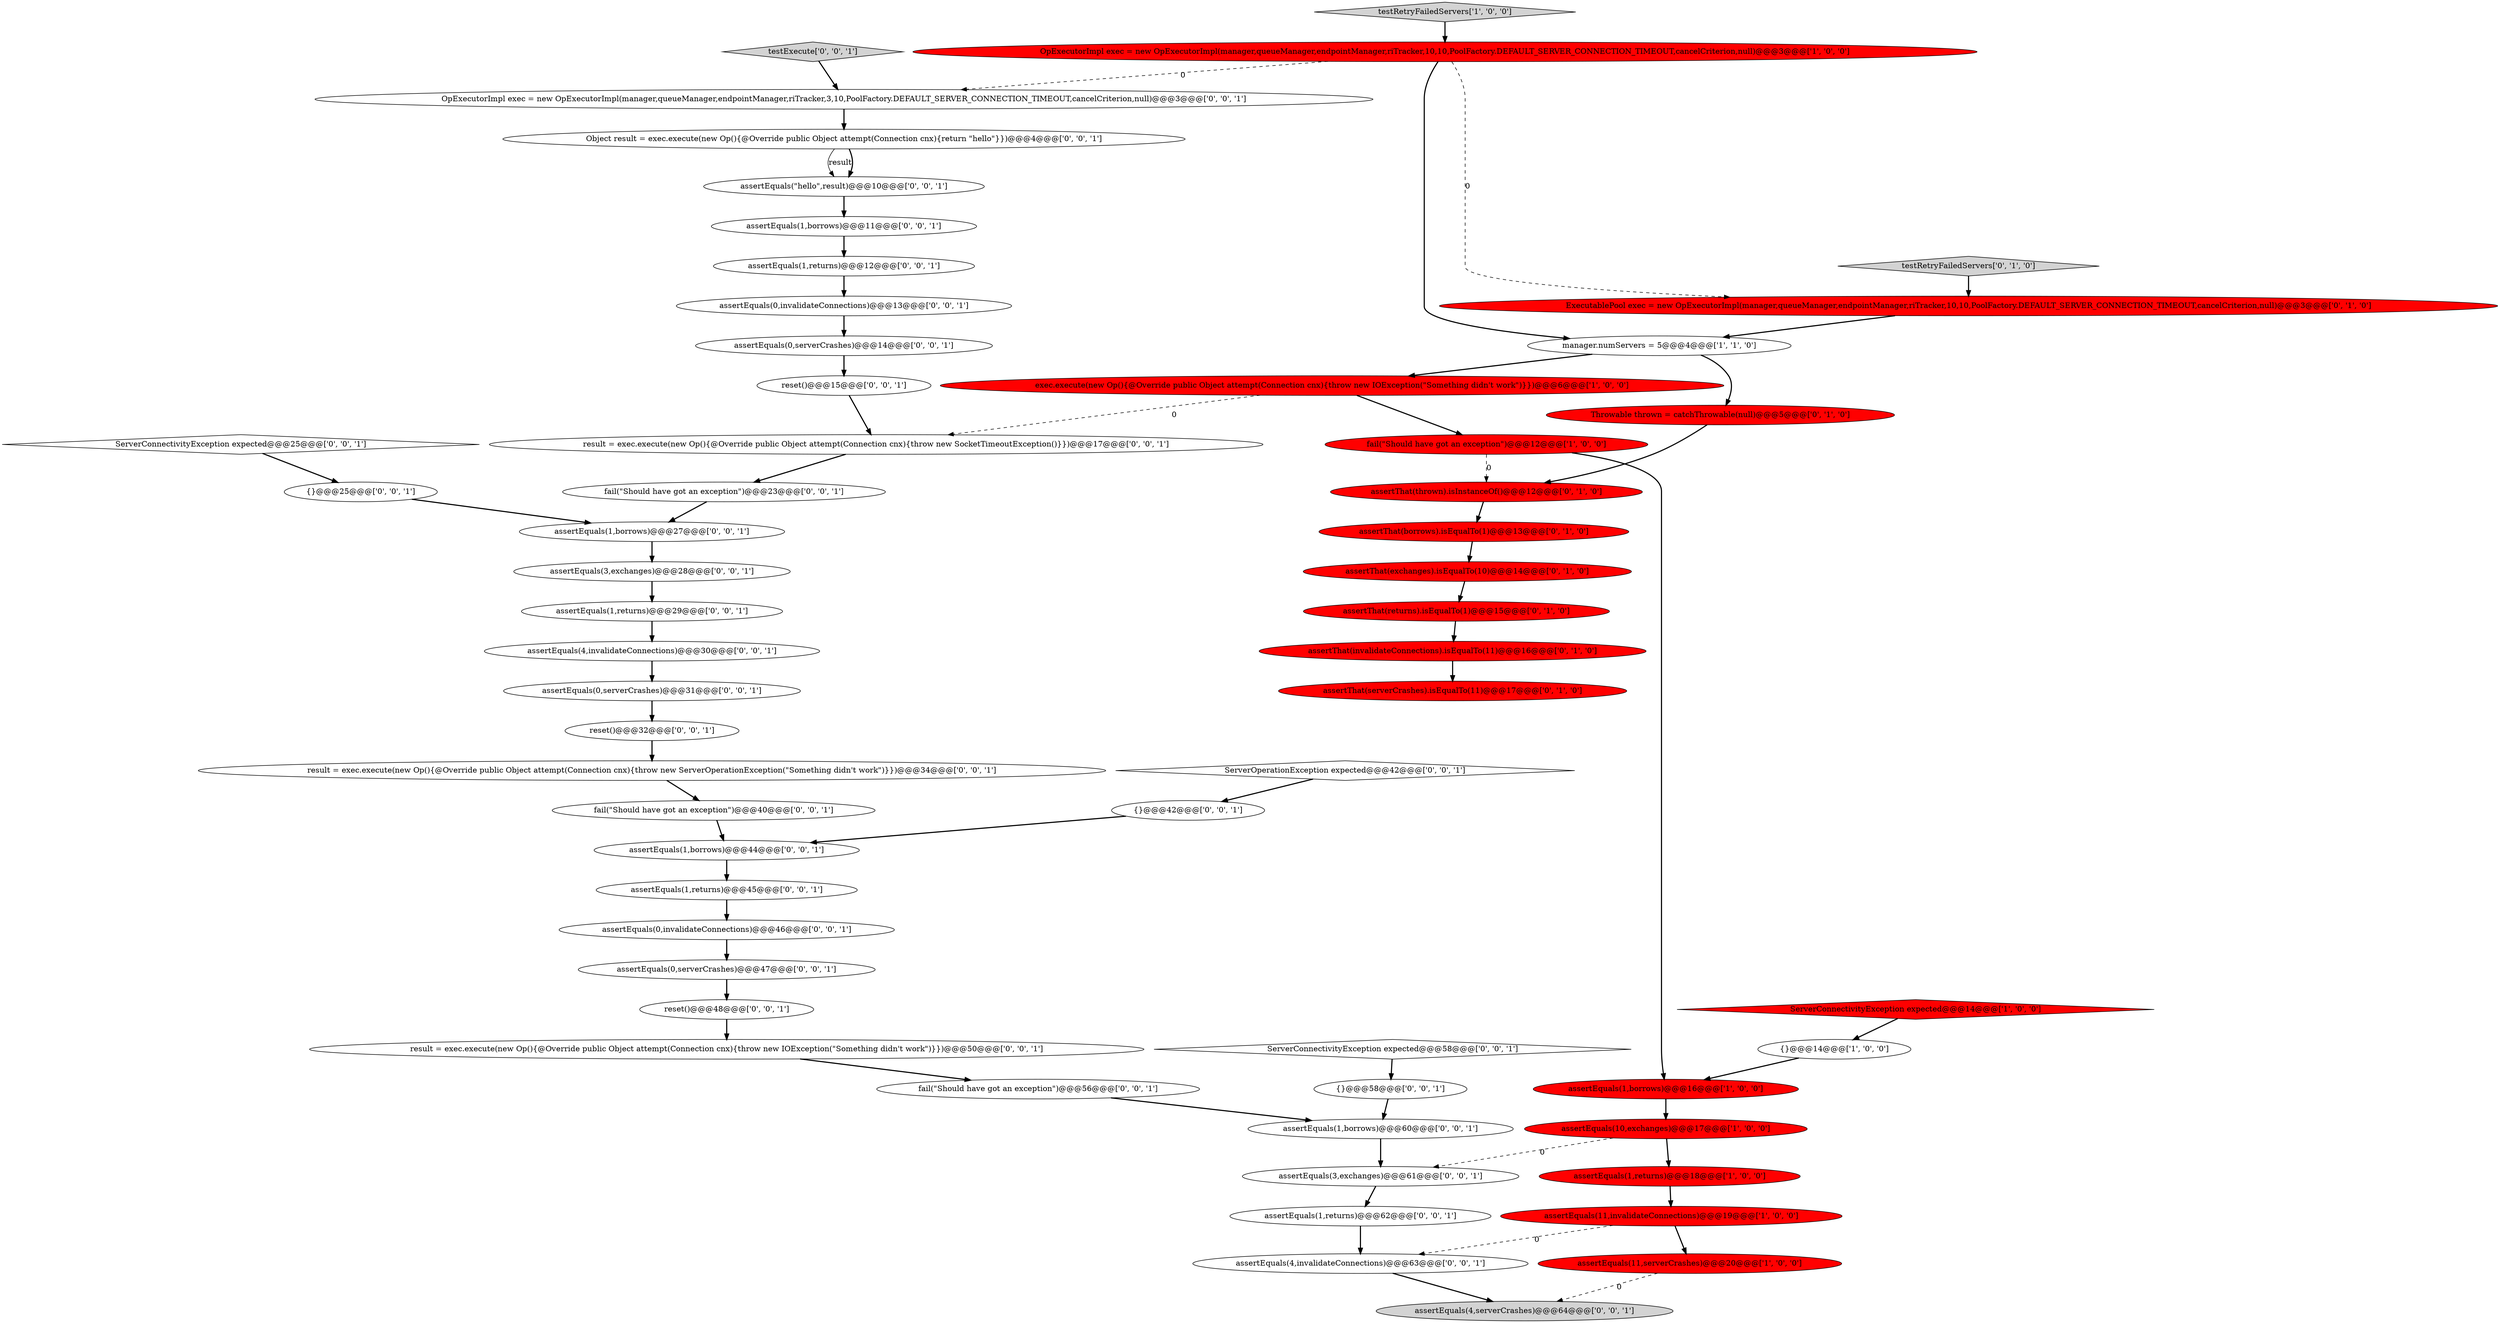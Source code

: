 digraph {
42 [style = filled, label = "{}@@@42@@@['0', '0', '1']", fillcolor = white, shape = ellipse image = "AAA0AAABBB3BBB"];
28 [style = filled, label = "result = exec.execute(new Op(){@Override public Object attempt(Connection cnx){throw new SocketTimeoutException()}})@@@17@@@['0', '0', '1']", fillcolor = white, shape = ellipse image = "AAA0AAABBB3BBB"];
36 [style = filled, label = "assertEquals(\"hello\",result)@@@10@@@['0', '0', '1']", fillcolor = white, shape = ellipse image = "AAA0AAABBB3BBB"];
53 [style = filled, label = "reset()@@@48@@@['0', '0', '1']", fillcolor = white, shape = ellipse image = "AAA0AAABBB3BBB"];
30 [style = filled, label = "reset()@@@15@@@['0', '0', '1']", fillcolor = white, shape = ellipse image = "AAA0AAABBB3BBB"];
4 [style = filled, label = "manager.numServers = 5@@@4@@@['1', '1', '0']", fillcolor = white, shape = ellipse image = "AAA0AAABBB1BBB"];
26 [style = filled, label = "assertEquals(4,invalidateConnections)@@@63@@@['0', '0', '1']", fillcolor = white, shape = ellipse image = "AAA0AAABBB3BBB"];
31 [style = filled, label = "assertEquals(1,returns)@@@45@@@['0', '0', '1']", fillcolor = white, shape = ellipse image = "AAA0AAABBB3BBB"];
57 [style = filled, label = "ServerConnectivityException expected@@@25@@@['0', '0', '1']", fillcolor = white, shape = diamond image = "AAA0AAABBB3BBB"];
17 [style = filled, label = "assertThat(thrown).isInstanceOf()@@@12@@@['0', '1', '0']", fillcolor = red, shape = ellipse image = "AAA1AAABBB2BBB"];
46 [style = filled, label = "ServerOperationException expected@@@42@@@['0', '0', '1']", fillcolor = white, shape = diamond image = "AAA0AAABBB3BBB"];
39 [style = filled, label = "assertEquals(0,serverCrashes)@@@31@@@['0', '0', '1']", fillcolor = white, shape = ellipse image = "AAA0AAABBB3BBB"];
21 [style = filled, label = "assertEquals(1,returns)@@@62@@@['0', '0', '1']", fillcolor = white, shape = ellipse image = "AAA0AAABBB3BBB"];
48 [style = filled, label = "assertEquals(0,invalidateConnections)@@@13@@@['0', '0', '1']", fillcolor = white, shape = ellipse image = "AAA0AAABBB3BBB"];
13 [style = filled, label = "ExecutablePool exec = new OpExecutorImpl(manager,queueManager,endpointManager,riTracker,10,10,PoolFactory.DEFAULT_SERVER_CONNECTION_TIMEOUT,cancelCriterion,null)@@@3@@@['0', '1', '0']", fillcolor = red, shape = ellipse image = "AAA1AAABBB2BBB"];
6 [style = filled, label = "fail(\"Should have got an exception\")@@@12@@@['1', '0', '0']", fillcolor = red, shape = ellipse image = "AAA1AAABBB1BBB"];
2 [style = filled, label = "assertEquals(11,serverCrashes)@@@20@@@['1', '0', '0']", fillcolor = red, shape = ellipse image = "AAA1AAABBB1BBB"];
43 [style = filled, label = "assertEquals(4,invalidateConnections)@@@30@@@['0', '0', '1']", fillcolor = white, shape = ellipse image = "AAA0AAABBB3BBB"];
8 [style = filled, label = "exec.execute(new Op(){@Override public Object attempt(Connection cnx){throw new IOException(\"Something didn't work\")}})@@@6@@@['1', '0', '0']", fillcolor = red, shape = ellipse image = "AAA1AAABBB1BBB"];
3 [style = filled, label = "assertEquals(10,exchanges)@@@17@@@['1', '0', '0']", fillcolor = red, shape = ellipse image = "AAA1AAABBB1BBB"];
56 [style = filled, label = "reset()@@@32@@@['0', '0', '1']", fillcolor = white, shape = ellipse image = "AAA0AAABBB3BBB"];
55 [style = filled, label = "assertEquals(1,borrows)@@@60@@@['0', '0', '1']", fillcolor = white, shape = ellipse image = "AAA0AAABBB3BBB"];
35 [style = filled, label = "assertEquals(0,invalidateConnections)@@@46@@@['0', '0', '1']", fillcolor = white, shape = ellipse image = "AAA0AAABBB3BBB"];
12 [style = filled, label = "assertThat(serverCrashes).isEqualTo(11)@@@17@@@['0', '1', '0']", fillcolor = red, shape = ellipse image = "AAA1AAABBB2BBB"];
44 [style = filled, label = "result = exec.execute(new Op(){@Override public Object attempt(Connection cnx){throw new IOException(\"Something didn't work\")}})@@@50@@@['0', '0', '1']", fillcolor = white, shape = ellipse image = "AAA0AAABBB3BBB"];
52 [style = filled, label = "fail(\"Should have got an exception\")@@@40@@@['0', '0', '1']", fillcolor = white, shape = ellipse image = "AAA0AAABBB3BBB"];
47 [style = filled, label = "Object result = exec.execute(new Op(){@Override public Object attempt(Connection cnx){return \"hello\"}})@@@4@@@['0', '0', '1']", fillcolor = white, shape = ellipse image = "AAA0AAABBB3BBB"];
51 [style = filled, label = "OpExecutorImpl exec = new OpExecutorImpl(manager,queueManager,endpointManager,riTracker,3,10,PoolFactory.DEFAULT_SERVER_CONNECTION_TIMEOUT,cancelCriterion,null)@@@3@@@['0', '0', '1']", fillcolor = white, shape = ellipse image = "AAA0AAABBB3BBB"];
40 [style = filled, label = "assertEquals(1,returns)@@@12@@@['0', '0', '1']", fillcolor = white, shape = ellipse image = "AAA0AAABBB3BBB"];
45 [style = filled, label = "{}@@@25@@@['0', '0', '1']", fillcolor = white, shape = ellipse image = "AAA0AAABBB3BBB"];
54 [style = filled, label = "fail(\"Should have got an exception\")@@@23@@@['0', '0', '1']", fillcolor = white, shape = ellipse image = "AAA0AAABBB3BBB"];
27 [style = filled, label = "{}@@@58@@@['0', '0', '1']", fillcolor = white, shape = ellipse image = "AAA0AAABBB3BBB"];
23 [style = filled, label = "result = exec.execute(new Op(){@Override public Object attempt(Connection cnx){throw new ServerOperationException(\"Something didn't work\")}})@@@34@@@['0', '0', '1']", fillcolor = white, shape = ellipse image = "AAA0AAABBB3BBB"];
24 [style = filled, label = "assertEquals(3,exchanges)@@@28@@@['0', '0', '1']", fillcolor = white, shape = ellipse image = "AAA0AAABBB3BBB"];
37 [style = filled, label = "fail(\"Should have got an exception\")@@@56@@@['0', '0', '1']", fillcolor = white, shape = ellipse image = "AAA0AAABBB3BBB"];
25 [style = filled, label = "ServerConnectivityException expected@@@58@@@['0', '0', '1']", fillcolor = white, shape = diamond image = "AAA0AAABBB3BBB"];
10 [style = filled, label = "ServerConnectivityException expected@@@14@@@['1', '0', '0']", fillcolor = red, shape = diamond image = "AAA1AAABBB1BBB"];
15 [style = filled, label = "assertThat(exchanges).isEqualTo(10)@@@14@@@['0', '1', '0']", fillcolor = red, shape = ellipse image = "AAA1AAABBB2BBB"];
5 [style = filled, label = "OpExecutorImpl exec = new OpExecutorImpl(manager,queueManager,endpointManager,riTracker,10,10,PoolFactory.DEFAULT_SERVER_CONNECTION_TIMEOUT,cancelCriterion,null)@@@3@@@['1', '0', '0']", fillcolor = red, shape = ellipse image = "AAA1AAABBB1BBB"];
41 [style = filled, label = "testExecute['0', '0', '1']", fillcolor = lightgray, shape = diamond image = "AAA0AAABBB3BBB"];
34 [style = filled, label = "assertEquals(1,borrows)@@@44@@@['0', '0', '1']", fillcolor = white, shape = ellipse image = "AAA0AAABBB3BBB"];
22 [style = filled, label = "assertEquals(0,serverCrashes)@@@14@@@['0', '0', '1']", fillcolor = white, shape = ellipse image = "AAA0AAABBB3BBB"];
9 [style = filled, label = "assertEquals(1,returns)@@@18@@@['1', '0', '0']", fillcolor = red, shape = ellipse image = "AAA1AAABBB1BBB"];
38 [style = filled, label = "assertEquals(3,exchanges)@@@61@@@['0', '0', '1']", fillcolor = white, shape = ellipse image = "AAA0AAABBB3BBB"];
49 [style = filled, label = "assertEquals(1,borrows)@@@27@@@['0', '0', '1']", fillcolor = white, shape = ellipse image = "AAA0AAABBB3BBB"];
50 [style = filled, label = "assertEquals(0,serverCrashes)@@@47@@@['0', '0', '1']", fillcolor = white, shape = ellipse image = "AAA0AAABBB3BBB"];
33 [style = filled, label = "assertEquals(1,returns)@@@29@@@['0', '0', '1']", fillcolor = white, shape = ellipse image = "AAA0AAABBB3BBB"];
1 [style = filled, label = "{}@@@14@@@['1', '0', '0']", fillcolor = white, shape = ellipse image = "AAA0AAABBB1BBB"];
16 [style = filled, label = "assertThat(borrows).isEqualTo(1)@@@13@@@['0', '1', '0']", fillcolor = red, shape = ellipse image = "AAA1AAABBB2BBB"];
18 [style = filled, label = "assertThat(returns).isEqualTo(1)@@@15@@@['0', '1', '0']", fillcolor = red, shape = ellipse image = "AAA1AAABBB2BBB"];
19 [style = filled, label = "assertThat(invalidateConnections).isEqualTo(11)@@@16@@@['0', '1', '0']", fillcolor = red, shape = ellipse image = "AAA1AAABBB2BBB"];
0 [style = filled, label = "assertEquals(11,invalidateConnections)@@@19@@@['1', '0', '0']", fillcolor = red, shape = ellipse image = "AAA1AAABBB1BBB"];
7 [style = filled, label = "assertEquals(1,borrows)@@@16@@@['1', '0', '0']", fillcolor = red, shape = ellipse image = "AAA1AAABBB1BBB"];
29 [style = filled, label = "assertEquals(1,borrows)@@@11@@@['0', '0', '1']", fillcolor = white, shape = ellipse image = "AAA0AAABBB3BBB"];
14 [style = filled, label = "Throwable thrown = catchThrowable(null)@@@5@@@['0', '1', '0']", fillcolor = red, shape = ellipse image = "AAA1AAABBB2BBB"];
20 [style = filled, label = "testRetryFailedServers['0', '1', '0']", fillcolor = lightgray, shape = diamond image = "AAA0AAABBB2BBB"];
32 [style = filled, label = "assertEquals(4,serverCrashes)@@@64@@@['0', '0', '1']", fillcolor = lightgray, shape = ellipse image = "AAA0AAABBB3BBB"];
11 [style = filled, label = "testRetryFailedServers['1', '0', '0']", fillcolor = lightgray, shape = diamond image = "AAA0AAABBB1BBB"];
5->13 [style = dashed, label="0"];
16->15 [style = bold, label=""];
46->42 [style = bold, label=""];
42->34 [style = bold, label=""];
4->14 [style = bold, label=""];
20->13 [style = bold, label=""];
54->49 [style = bold, label=""];
26->32 [style = bold, label=""];
9->0 [style = bold, label=""];
40->48 [style = bold, label=""];
19->12 [style = bold, label=""];
5->51 [style = dashed, label="0"];
36->29 [style = bold, label=""];
45->49 [style = bold, label=""];
2->32 [style = dashed, label="0"];
0->2 [style = bold, label=""];
3->38 [style = dashed, label="0"];
18->19 [style = bold, label=""];
28->54 [style = bold, label=""];
53->44 [style = bold, label=""];
14->17 [style = bold, label=""];
34->31 [style = bold, label=""];
8->6 [style = bold, label=""];
55->38 [style = bold, label=""];
48->22 [style = bold, label=""];
6->17 [style = dashed, label="0"];
0->26 [style = dashed, label="0"];
52->34 [style = bold, label=""];
57->45 [style = bold, label=""];
8->28 [style = dashed, label="0"];
37->55 [style = bold, label=""];
1->7 [style = bold, label=""];
15->18 [style = bold, label=""];
22->30 [style = bold, label=""];
7->3 [style = bold, label=""];
3->9 [style = bold, label=""];
24->33 [style = bold, label=""];
49->24 [style = bold, label=""];
25->27 [style = bold, label=""];
11->5 [style = bold, label=""];
21->26 [style = bold, label=""];
47->36 [style = solid, label="result"];
30->28 [style = bold, label=""];
31->35 [style = bold, label=""];
27->55 [style = bold, label=""];
35->50 [style = bold, label=""];
23->52 [style = bold, label=""];
41->51 [style = bold, label=""];
51->47 [style = bold, label=""];
5->4 [style = bold, label=""];
33->43 [style = bold, label=""];
39->56 [style = bold, label=""];
56->23 [style = bold, label=""];
38->21 [style = bold, label=""];
4->8 [style = bold, label=""];
29->40 [style = bold, label=""];
44->37 [style = bold, label=""];
6->7 [style = bold, label=""];
10->1 [style = bold, label=""];
43->39 [style = bold, label=""];
47->36 [style = bold, label=""];
50->53 [style = bold, label=""];
17->16 [style = bold, label=""];
13->4 [style = bold, label=""];
}

